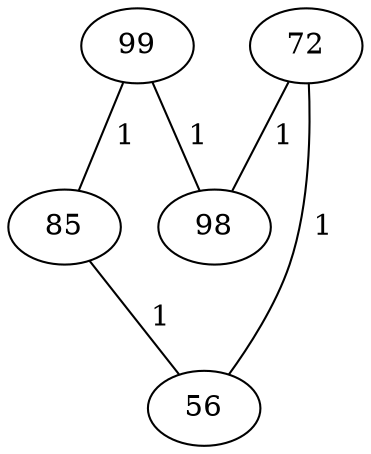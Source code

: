 strict graph G { 
 

    99 --  85 [label=" 1"]
    99 --  98 [label=" 1"]
    85 --  99 [label=" 1"]
    85 --  56 [label=" 1"]
    72 --  56 [label=" 1"]
    72 --  98 [label=" 1"]
    56 --  72 [label=" 1"]
    56 --  85 [label=" 1"]
    98 --  72 [label=" 1"]
    98 --  99 [label=" 1"]
 }
